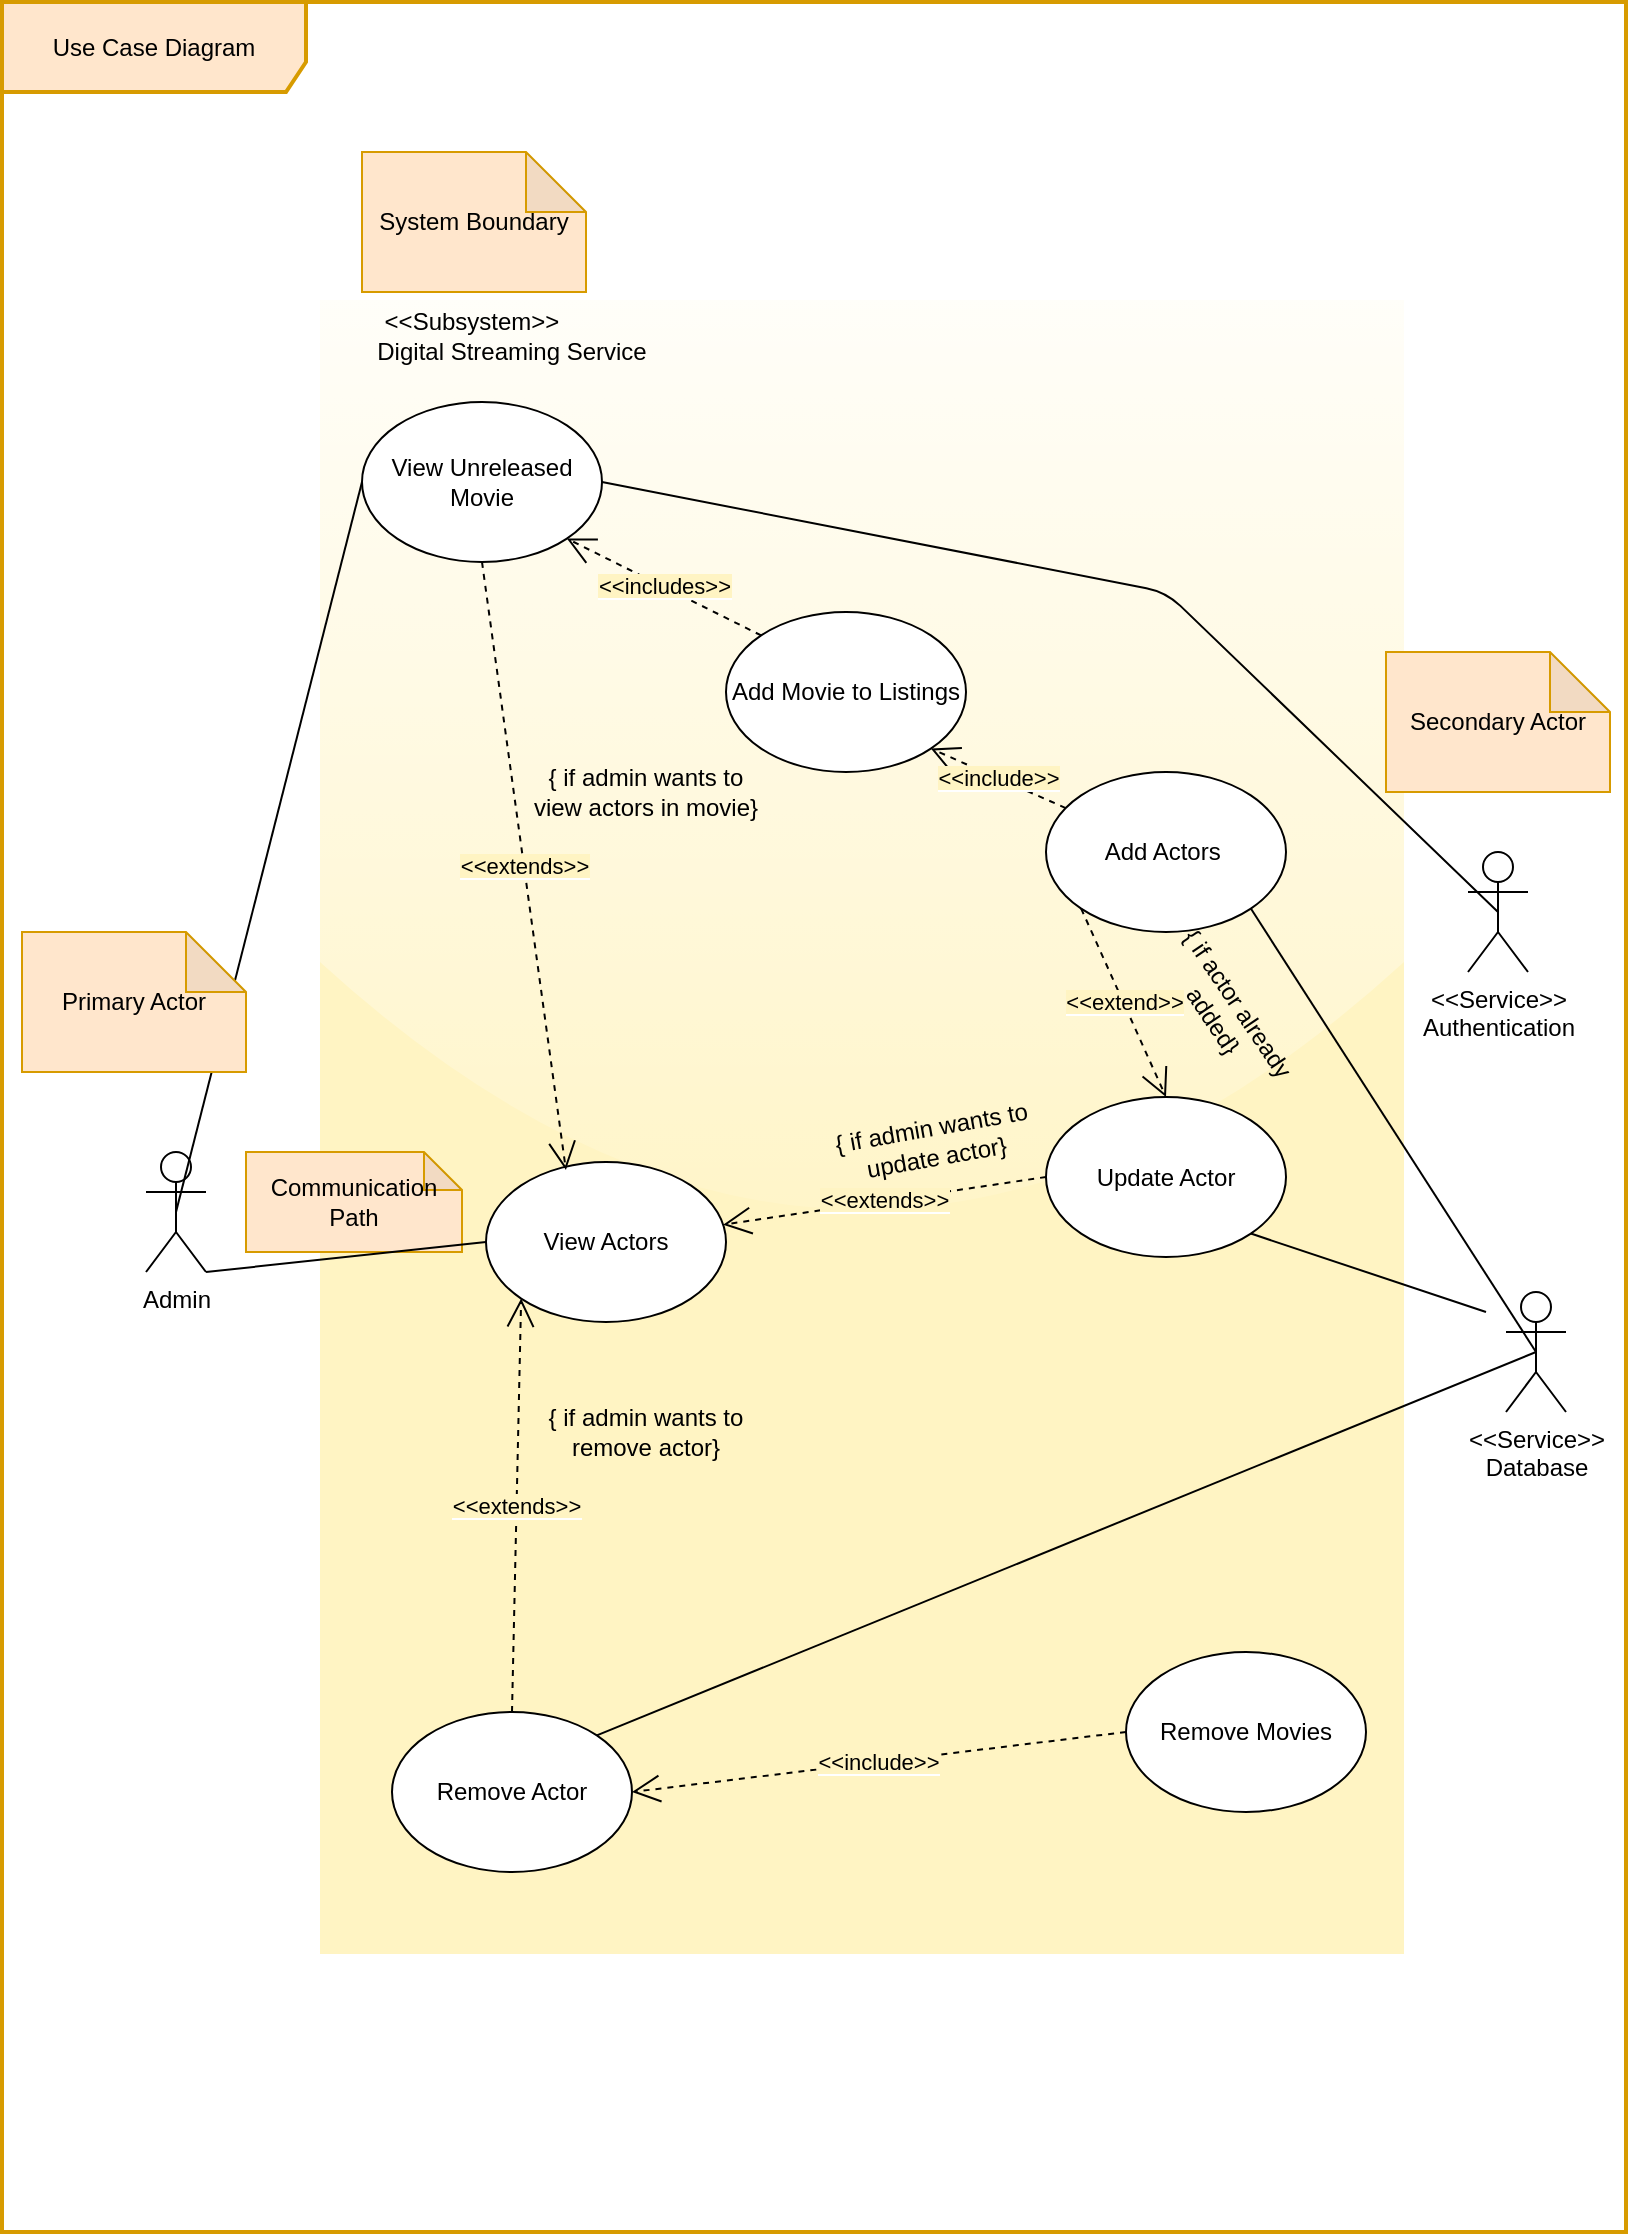 <mxfile version="14.6.9" type="device"><diagram id="6rIreYOVpwQ1uEWJtN9o" name="Page-1"><mxGraphModel dx="2066" dy="1083" grid="1" gridSize="10" guides="1" tooltips="1" connect="1" arrows="1" fold="1" page="1" pageScale="1" pageWidth="827" pageHeight="1169" math="0" shadow="0"><root><mxCell id="0"/><mxCell id="1" parent="0"/><mxCell id="6wFZ4lSPhx2qrOvlujHx-23" value="Use Case Diagram" style="shape=umlFrame;whiteSpace=wrap;html=1;glass=1;strokeColor=#d79b00;strokeWidth=2;fillColor=#ffe6cc;width=152;height=45;" vertex="1" parent="1"><mxGeometry x="8" y="15" width="812" height="1115" as="geometry"/></mxCell><mxCell id="6wFZ4lSPhx2qrOvlujHx-33" value="" style="rounded=0;whiteSpace=wrap;html=1;glass=1;strokeWidth=2;strokeColor=#FFF4C3;fillColor=#FFF4C3;" vertex="1" parent="1"><mxGeometry x="168" y="165" width="540" height="825" as="geometry"/></mxCell><mxCell id="6wFZ4lSPhx2qrOvlujHx-2" value="Admin" style="shape=umlActor;verticalLabelPosition=bottom;verticalAlign=top;html=1;outlineConnect=0;" vertex="1" parent="1"><mxGeometry x="80" y="590" width="30" height="60" as="geometry"/></mxCell><mxCell id="6wFZ4lSPhx2qrOvlujHx-3" value="View Unreleased Movie" style="ellipse;whiteSpace=wrap;html=1;" vertex="1" parent="1"><mxGeometry x="188" y="215" width="120" height="80" as="geometry"/></mxCell><mxCell id="6wFZ4lSPhx2qrOvlujHx-4" value="" style="endArrow=none;html=1;exitX=0.5;exitY=0.5;exitDx=0;exitDy=0;exitPerimeter=0;entryX=0;entryY=0.5;entryDx=0;entryDy=0;" edge="1" parent="1" source="6wFZ4lSPhx2qrOvlujHx-2" target="6wFZ4lSPhx2qrOvlujHx-3"><mxGeometry width="50" height="50" relative="1" as="geometry"><mxPoint x="388" y="620" as="sourcePoint"/><mxPoint x="438" y="570" as="targetPoint"/></mxGeometry></mxCell><mxCell id="6wFZ4lSPhx2qrOvlujHx-5" value="&amp;lt;&amp;lt;Service&amp;gt;&amp;gt;&lt;br&gt;Authentication" style="shape=umlActor;verticalLabelPosition=bottom;verticalAlign=top;html=1;outlineConnect=0;" vertex="1" parent="1"><mxGeometry x="741" y="440" width="30" height="60" as="geometry"/></mxCell><mxCell id="6wFZ4lSPhx2qrOvlujHx-6" value="" style="endArrow=none;html=1;entryX=0.5;entryY=0.5;entryDx=0;entryDy=0;entryPerimeter=0;exitX=1;exitY=0.5;exitDx=0;exitDy=0;" edge="1" parent="1" source="6wFZ4lSPhx2qrOvlujHx-3" target="6wFZ4lSPhx2qrOvlujHx-5"><mxGeometry width="50" height="50" relative="1" as="geometry"><mxPoint x="428" y="270" as="sourcePoint"/><mxPoint x="438" y="570" as="targetPoint"/><Array as="points"><mxPoint x="590" y="310"/></Array></mxGeometry></mxCell><mxCell id="6wFZ4lSPhx2qrOvlujHx-7" value="Add Movie to Listings" style="ellipse;whiteSpace=wrap;html=1;" vertex="1" parent="1"><mxGeometry x="370" y="320" width="120" height="80" as="geometry"/></mxCell><mxCell id="6wFZ4lSPhx2qrOvlujHx-9" value="&lt;span style=&quot;background-color: rgb(255 , 244 , 195)&quot;&gt;&amp;lt;&amp;lt;includes&amp;gt;&amp;gt;&lt;/span&gt;" style="endArrow=open;endSize=12;dashed=1;html=1;exitX=0;exitY=0;exitDx=0;exitDy=0;entryX=1;entryY=1;entryDx=0;entryDy=0;" edge="1" parent="1" source="6wFZ4lSPhx2qrOvlujHx-7" target="6wFZ4lSPhx2qrOvlujHx-3"><mxGeometry width="160" relative="1" as="geometry"><mxPoint x="328" y="600" as="sourcePoint"/><mxPoint x="488" y="600" as="targetPoint"/></mxGeometry></mxCell><mxCell id="6wFZ4lSPhx2qrOvlujHx-10" value="View Actors" style="ellipse;whiteSpace=wrap;html=1;" vertex="1" parent="1"><mxGeometry x="250" y="595" width="120" height="80" as="geometry"/></mxCell><mxCell id="6wFZ4lSPhx2qrOvlujHx-12" value="Add Actors&amp;nbsp;" style="ellipse;whiteSpace=wrap;html=1;" vertex="1" parent="1"><mxGeometry x="530" y="400" width="120" height="80" as="geometry"/></mxCell><mxCell id="6wFZ4lSPhx2qrOvlujHx-14" value="Update Actor" style="ellipse;whiteSpace=wrap;html=1;" vertex="1" parent="1"><mxGeometry x="530" y="562.5" width="120" height="80" as="geometry"/></mxCell><mxCell id="6wFZ4lSPhx2qrOvlujHx-15" value="&lt;span style=&quot;background-color: rgb(255 , 244 , 195)&quot;&gt;&amp;lt;&amp;lt;extend&amp;gt;&amp;gt;&lt;/span&gt;" style="endArrow=open;endSize=12;dashed=1;html=1;exitX=0;exitY=1;exitDx=0;exitDy=0;entryX=0.5;entryY=0;entryDx=0;entryDy=0;" edge="1" parent="1" source="6wFZ4lSPhx2qrOvlujHx-12" target="6wFZ4lSPhx2qrOvlujHx-14"><mxGeometry width="160" relative="1" as="geometry"><mxPoint x="420.426" y="308.284" as="sourcePoint"/><mxPoint x="465.574" y="341.716" as="targetPoint"/></mxGeometry></mxCell><mxCell id="6wFZ4lSPhx2qrOvlujHx-16" value="{ if actor already added}" style="text;html=1;strokeColor=none;fillColor=none;align=center;verticalAlign=middle;whiteSpace=wrap;rounded=0;rotation=56;" vertex="1" parent="1"><mxGeometry x="560" y="510" width="120" height="20" as="geometry"/></mxCell><mxCell id="6wFZ4lSPhx2qrOvlujHx-17" value="&amp;lt;&amp;lt;Subsystem&amp;gt;&amp;gt;" style="text;html=1;strokeColor=none;fillColor=none;align=center;verticalAlign=middle;whiteSpace=wrap;rounded=0;" vertex="1" parent="1"><mxGeometry x="168" y="150" width="150" height="50" as="geometry"/></mxCell><mxCell id="6wFZ4lSPhx2qrOvlujHx-18" value="Digital Streaming Service" style="text;html=1;strokeColor=none;fillColor=none;align=center;verticalAlign=middle;whiteSpace=wrap;rounded=0;" vertex="1" parent="1"><mxGeometry x="188" y="165" width="150" height="50" as="geometry"/></mxCell><mxCell id="6wFZ4lSPhx2qrOvlujHx-19" value="Primary Actor" style="shape=note;whiteSpace=wrap;html=1;backgroundOutline=1;darkOpacity=0.05;fillColor=#ffe6cc;strokeColor=#d79b00;" vertex="1" parent="1"><mxGeometry x="18" y="480" width="112" height="70" as="geometry"/></mxCell><mxCell id="6wFZ4lSPhx2qrOvlujHx-20" value="Secondary Actor" style="shape=note;whiteSpace=wrap;html=1;backgroundOutline=1;darkOpacity=0.05;fillColor=#ffe6cc;strokeColor=#d79b00;" vertex="1" parent="1"><mxGeometry x="700" y="340" width="112" height="70" as="geometry"/></mxCell><mxCell id="6wFZ4lSPhx2qrOvlujHx-21" value="System Boundary" style="shape=note;whiteSpace=wrap;html=1;backgroundOutline=1;darkOpacity=0.05;fillColor=#ffe6cc;strokeColor=#d79b00;" vertex="1" parent="1"><mxGeometry x="188" y="90" width="112" height="70" as="geometry"/></mxCell><mxCell id="6wFZ4lSPhx2qrOvlujHx-24" value="Communication&lt;br&gt;Path" style="shape=note;whiteSpace=wrap;html=1;backgroundOutline=1;darkOpacity=0.05;fillColor=#ffe6cc;strokeColor=#d79b00;size=19;" vertex="1" parent="1"><mxGeometry x="130" y="590" width="108" height="50" as="geometry"/></mxCell><mxCell id="6wFZ4lSPhx2qrOvlujHx-27" value="Remove Movies" style="ellipse;whiteSpace=wrap;html=1;" vertex="1" parent="1"><mxGeometry x="570" y="840" width="120" height="80" as="geometry"/></mxCell><mxCell id="6wFZ4lSPhx2qrOvlujHx-28" value="Remove Actor" style="ellipse;whiteSpace=wrap;html=1;" vertex="1" parent="1"><mxGeometry x="203" y="870" width="120" height="80" as="geometry"/></mxCell><mxCell id="6wFZ4lSPhx2qrOvlujHx-30" value="" style="endArrow=none;html=1;entryX=1;entryY=1;entryDx=0;entryDy=0;entryPerimeter=0;exitX=0;exitY=0.5;exitDx=0;exitDy=0;" edge="1" parent="1" source="6wFZ4lSPhx2qrOvlujHx-10" target="6wFZ4lSPhx2qrOvlujHx-2"><mxGeometry width="50" height="50" relative="1" as="geometry"><mxPoint x="420" y="550" as="sourcePoint"/><mxPoint x="470" y="500" as="targetPoint"/></mxGeometry></mxCell><mxCell id="6wFZ4lSPhx2qrOvlujHx-34" value="&lt;span style=&quot;background-color: rgb(255 , 244 , 195)&quot;&gt;&amp;lt;&amp;lt;extends&amp;gt;&amp;gt;&lt;/span&gt;" style="endArrow=open;endSize=12;dashed=1;html=1;exitX=0;exitY=0.5;exitDx=0;exitDy=0;" edge="1" parent="1" source="6wFZ4lSPhx2qrOvlujHx-14" target="6wFZ4lSPhx2qrOvlujHx-10"><mxGeometry width="160" relative="1" as="geometry"><mxPoint x="420.426" y="308.284" as="sourcePoint"/><mxPoint x="567.574" y="496.716" as="targetPoint"/></mxGeometry></mxCell><mxCell id="6wFZ4lSPhx2qrOvlujHx-36" value="&lt;span style=&quot;background-color: rgb(255 , 244 , 195)&quot;&gt;&amp;lt;&amp;lt;extends&amp;gt;&amp;gt;&lt;/span&gt;" style="endArrow=open;endSize=12;dashed=1;html=1;exitX=0.5;exitY=0;exitDx=0;exitDy=0;entryX=0;entryY=1;entryDx=0;entryDy=0;" edge="1" parent="1" source="6wFZ4lSPhx2qrOvlujHx-28" target="6wFZ4lSPhx2qrOvlujHx-10"><mxGeometry width="160" relative="1" as="geometry"><mxPoint x="550" y="525" as="sourcePoint"/><mxPoint x="360" y="570" as="targetPoint"/></mxGeometry></mxCell><mxCell id="6wFZ4lSPhx2qrOvlujHx-37" value="&amp;lt;&amp;lt;Service&amp;gt;&amp;gt;&lt;br&gt;Database" style="shape=umlActor;verticalLabelPosition=bottom;verticalAlign=top;html=1;outlineConnect=0;" vertex="1" parent="1"><mxGeometry x="760" y="660" width="30" height="60" as="geometry"/></mxCell><mxCell id="6wFZ4lSPhx2qrOvlujHx-38" value="" style="endArrow=none;html=1;entryX=1;entryY=1;entryDx=0;entryDy=0;exitX=0.5;exitY=0.5;exitDx=0;exitDy=0;exitPerimeter=0;" edge="1" parent="1" source="6wFZ4lSPhx2qrOvlujHx-37" target="6wFZ4lSPhx2qrOvlujHx-12"><mxGeometry width="50" height="50" relative="1" as="geometry"><mxPoint x="420" y="540" as="sourcePoint"/><mxPoint x="470" y="490" as="targetPoint"/></mxGeometry></mxCell><mxCell id="6wFZ4lSPhx2qrOvlujHx-39" value="" style="endArrow=none;html=1;entryX=1;entryY=0;entryDx=0;entryDy=0;exitX=0.5;exitY=0.5;exitDx=0;exitDy=0;exitPerimeter=0;" edge="1" parent="1" source="6wFZ4lSPhx2qrOvlujHx-37" target="6wFZ4lSPhx2qrOvlujHx-28"><mxGeometry width="50" height="50" relative="1" as="geometry"><mxPoint x="766" y="590" as="sourcePoint"/><mxPoint x="512.426" y="508.284" as="targetPoint"/></mxGeometry></mxCell><mxCell id="6wFZ4lSPhx2qrOvlujHx-40" value="" style="endArrow=none;html=1;entryX=1;entryY=1;entryDx=0;entryDy=0;" edge="1" parent="1" target="6wFZ4lSPhx2qrOvlujHx-14"><mxGeometry width="50" height="50" relative="1" as="geometry"><mxPoint x="750" y="670" as="sourcePoint"/><mxPoint x="332.426" y="721.716" as="targetPoint"/></mxGeometry></mxCell><mxCell id="6wFZ4lSPhx2qrOvlujHx-42" value="{ if admin wants to remove actor}" style="text;html=1;strokeColor=none;fillColor=none;align=center;verticalAlign=middle;whiteSpace=wrap;rounded=0;rotation=0;" vertex="1" parent="1"><mxGeometry x="270" y="720" width="120" height="20" as="geometry"/></mxCell><mxCell id="6wFZ4lSPhx2qrOvlujHx-43" value="{ if admin wants to update actor}" style="text;html=1;strokeColor=none;fillColor=none;align=center;verticalAlign=middle;whiteSpace=wrap;rounded=0;rotation=-10;" vertex="1" parent="1"><mxGeometry x="414" y="575" width="120" height="20" as="geometry"/></mxCell><mxCell id="6wFZ4lSPhx2qrOvlujHx-44" value="&lt;span style=&quot;background-color: rgb(255 , 244 , 195)&quot;&gt;&amp;lt;&amp;lt;include&amp;gt;&amp;gt;&lt;/span&gt;" style="endArrow=open;endSize=12;dashed=1;html=1;entryX=1;entryY=1;entryDx=0;entryDy=0;" edge="1" parent="1" source="6wFZ4lSPhx2qrOvlujHx-12" target="6wFZ4lSPhx2qrOvlujHx-7"><mxGeometry width="160" relative="1" as="geometry"><mxPoint x="308" y="305" as="sourcePoint"/><mxPoint x="450" y="590" as="targetPoint"/></mxGeometry></mxCell><mxCell id="6wFZ4lSPhx2qrOvlujHx-51" value="&lt;span style=&quot;background-color: rgb(255 , 244 , 195)&quot;&gt;&amp;lt;&amp;lt;include&amp;gt;&amp;gt;&lt;/span&gt;" style="endArrow=open;endSize=12;dashed=1;html=1;entryX=1;entryY=0.5;entryDx=0;entryDy=0;exitX=0;exitY=0.5;exitDx=0;exitDy=0;" edge="1" parent="1" source="6wFZ4lSPhx2qrOvlujHx-27" target="6wFZ4lSPhx2qrOvlujHx-28"><mxGeometry width="160" relative="1" as="geometry"><mxPoint x="600.466" y="442.179" as="sourcePoint"/><mxPoint x="572.426" y="388.284" as="targetPoint"/></mxGeometry></mxCell><mxCell id="6wFZ4lSPhx2qrOvlujHx-52" value="&lt;span style=&quot;background-color: rgb(255 , 244 , 195)&quot;&gt;&amp;lt;&amp;lt;extends&amp;gt;&amp;gt;&lt;/span&gt;" style="endArrow=open;endSize=12;dashed=1;html=1;exitX=0.5;exitY=1;exitDx=0;exitDy=0;entryX=0.333;entryY=0.05;entryDx=0;entryDy=0;entryPerimeter=0;" edge="1" parent="1" source="6wFZ4lSPhx2qrOvlujHx-3" target="6wFZ4lSPhx2qrOvlujHx-10"><mxGeometry width="160" relative="1" as="geometry"><mxPoint x="238" y="740" as="sourcePoint"/><mxPoint x="407.574" y="658.284" as="targetPoint"/></mxGeometry></mxCell><mxCell id="6wFZ4lSPhx2qrOvlujHx-53" value="{ if admin wants to view actors in movie}" style="text;html=1;strokeColor=none;fillColor=none;align=center;verticalAlign=middle;whiteSpace=wrap;rounded=0;rotation=0;" vertex="1" parent="1"><mxGeometry x="270" y="400" width="120" height="20" as="geometry"/></mxCell></root></mxGraphModel></diagram></mxfile>